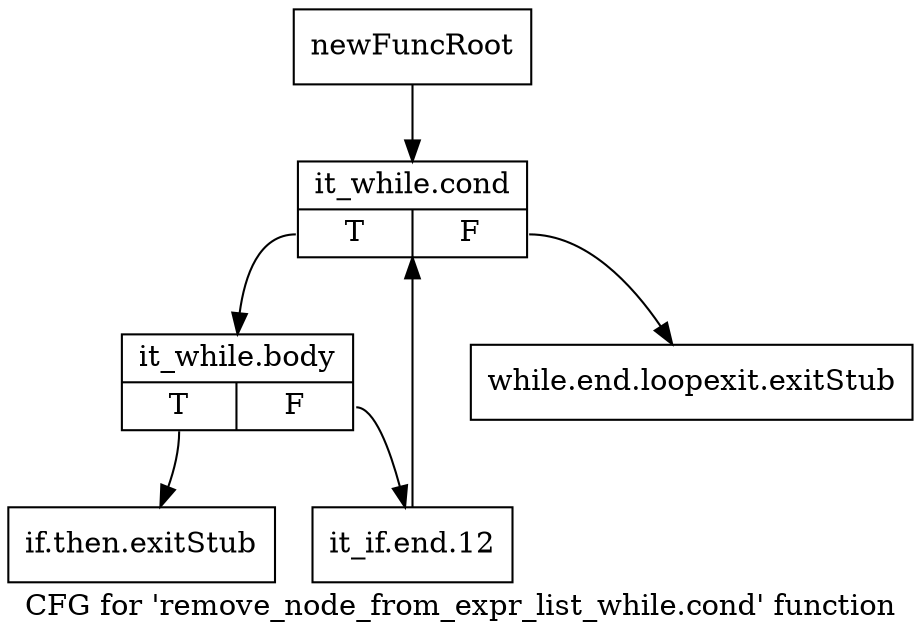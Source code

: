 digraph "CFG for 'remove_node_from_expr_list_while.cond' function" {
	label="CFG for 'remove_node_from_expr_list_while.cond' function";

	Node0xc109a90 [shape=record,label="{newFuncRoot}"];
	Node0xc109a90 -> Node0xc109b80;
	Node0xc109ae0 [shape=record,label="{while.end.loopexit.exitStub}"];
	Node0xc109b30 [shape=record,label="{if.then.exitStub}"];
	Node0xc109b80 [shape=record,label="{it_while.cond|{<s0>T|<s1>F}}"];
	Node0xc109b80:s0 -> Node0xc109bd0;
	Node0xc109b80:s1 -> Node0xc109ae0;
	Node0xc109bd0 [shape=record,label="{it_while.body|{<s0>T|<s1>F}}"];
	Node0xc109bd0:s0 -> Node0xc109b30;
	Node0xc109bd0:s1 -> Node0xc109c20;
	Node0xc109c20 [shape=record,label="{it_if.end.12}"];
	Node0xc109c20 -> Node0xc109b80;
}
